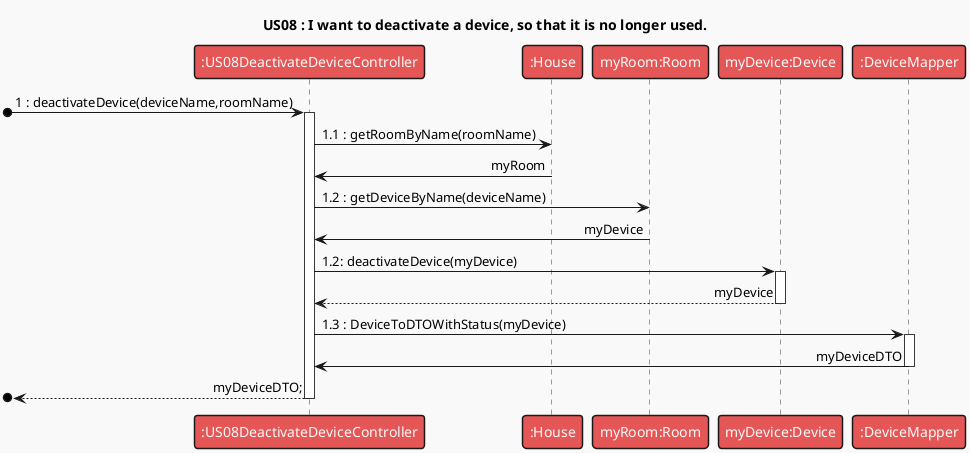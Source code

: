 @startuml
'https://plantuml.com/sequence-diagram

!theme mars
skinparam sequenceMessageAlign direction

title US08 : I want to deactivate a device, so that it is no longer used.
[o-> ":US08DeactivateDeviceController" ++ : 1 : deactivateDevice(deviceName,roomName)
":US08DeactivateDeviceController"-> ":House" : 1.1 : getRoomByName(roomName)
":House"-> ":US08DeactivateDeviceController" : myRoom
":US08DeactivateDeviceController"-> "myRoom:Room" : 1.2 : getDeviceByName(deviceName)
"myRoom:Room"-> ":US08DeactivateDeviceController" : myDevice
":US08DeactivateDeviceController" -> "myDevice:Device" ++: 1.2: deactivateDevice(myDevice)
"myDevice:Device" --> ":US08DeactivateDeviceController" --: myDevice
":US08DeactivateDeviceController"-> ":DeviceMapper" ++ : 1.3 : DeviceToDTOWithStatus(myDevice)
":DeviceMapper"-> ":US08DeactivateDeviceController" -- : myDeviceDTO
[o<-- ":US08DeactivateDeviceController" --: myDeviceDTO;
@enduml